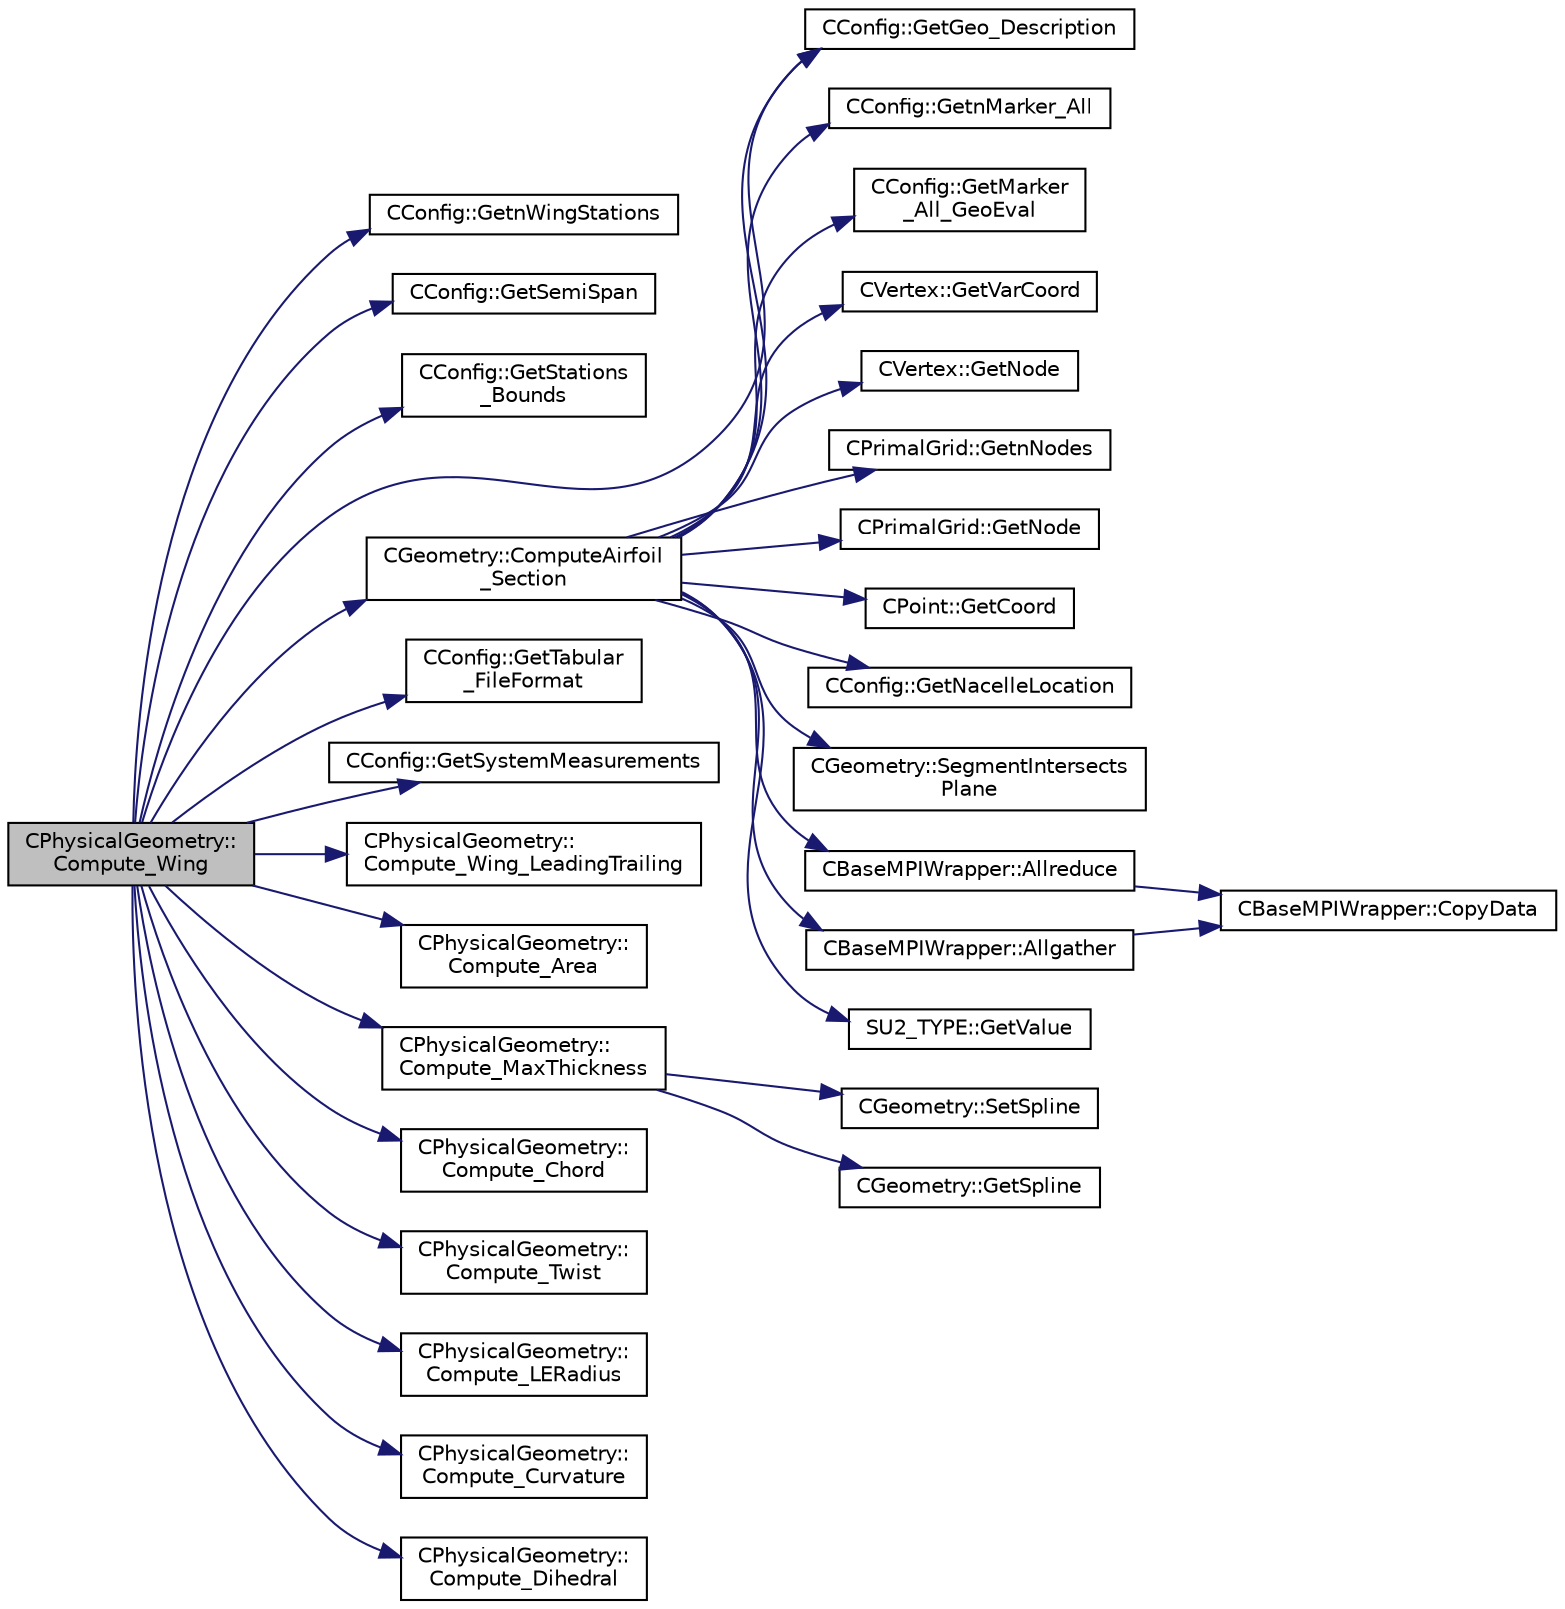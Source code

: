 digraph "CPhysicalGeometry::Compute_Wing"
{
  edge [fontname="Helvetica",fontsize="10",labelfontname="Helvetica",labelfontsize="10"];
  node [fontname="Helvetica",fontsize="10",shape=record];
  rankdir="LR";
  Node294 [label="CPhysicalGeometry::\lCompute_Wing",height=0.2,width=0.4,color="black", fillcolor="grey75", style="filled", fontcolor="black"];
  Node294 -> Node295 [color="midnightblue",fontsize="10",style="solid",fontname="Helvetica"];
  Node295 [label="CConfig::GetnWingStations",height=0.2,width=0.4,color="black", fillcolor="white", style="filled",URL="$class_c_config.html#a2ce243caa05988b4dc407aa8eaaa5403",tooltip="Get the number of sections for computing internal volume. "];
  Node294 -> Node296 [color="midnightblue",fontsize="10",style="solid",fontname="Helvetica"];
  Node296 [label="CConfig::GetSemiSpan",height=0.2,width=0.4,color="black", fillcolor="white", style="filled",URL="$class_c_config.html#a6654e8460b586ec7022ded455af379d1",tooltip="Get the wing semi span. "];
  Node294 -> Node297 [color="midnightblue",fontsize="10",style="solid",fontname="Helvetica"];
  Node297 [label="CConfig::GetStations\l_Bounds",height=0.2,width=0.4,color="black", fillcolor="white", style="filled",URL="$class_c_config.html#ac43fb5306bfa01ee8bb073bdca34b871",tooltip="Get the value of the limits for the sections. "];
  Node294 -> Node298 [color="midnightblue",fontsize="10",style="solid",fontname="Helvetica"];
  Node298 [label="CConfig::GetGeo_Description",height=0.2,width=0.4,color="black", fillcolor="white", style="filled",URL="$class_c_config.html#aa442a0400020ede3ab81c2d9a966f8c3",tooltip="Get Description of the geometry to be analyzed. "];
  Node294 -> Node299 [color="midnightblue",fontsize="10",style="solid",fontname="Helvetica"];
  Node299 [label="CGeometry::ComputeAirfoil\l_Section",height=0.2,width=0.4,color="black", fillcolor="white", style="filled",URL="$class_c_geometry.html#a136d597cdcaa37dab258f69727a70a53",tooltip="A virtual member. "];
  Node299 -> Node300 [color="midnightblue",fontsize="10",style="solid",fontname="Helvetica"];
  Node300 [label="CConfig::GetnMarker_All",height=0.2,width=0.4,color="black", fillcolor="white", style="filled",URL="$class_c_config.html#a300c4884edfc0c2acf395036439004f4",tooltip="Get the total number of boundary markers including send/receive domains. "];
  Node299 -> Node301 [color="midnightblue",fontsize="10",style="solid",fontname="Helvetica"];
  Node301 [label="CConfig::GetMarker\l_All_GeoEval",height=0.2,width=0.4,color="black", fillcolor="white", style="filled",URL="$class_c_config.html#a0d3d6a63fed3394fa2e2842e260494db",tooltip="Get the monitoring information for a marker val_marker. "];
  Node299 -> Node302 [color="midnightblue",fontsize="10",style="solid",fontname="Helvetica"];
  Node302 [label="CVertex::GetVarCoord",height=0.2,width=0.4,color="black", fillcolor="white", style="filled",URL="$class_c_vertex.html#a060e712c827ad967dc5074539ca84d39",tooltip="Get the value of the coordinate variation due to a surface modification. "];
  Node299 -> Node303 [color="midnightblue",fontsize="10",style="solid",fontname="Helvetica"];
  Node303 [label="CVertex::GetNode",height=0.2,width=0.4,color="black", fillcolor="white", style="filled",URL="$class_c_vertex.html#a95c513bf927464157ed96b6c79779a1f",tooltip="Get the node of the vertex. "];
  Node299 -> Node304 [color="midnightblue",fontsize="10",style="solid",fontname="Helvetica"];
  Node304 [label="CPrimalGrid::GetnNodes",height=0.2,width=0.4,color="black", fillcolor="white", style="filled",URL="$class_c_primal_grid.html#a0efbf2f8391d5177d92bd850016a3783",tooltip="A pure virtual member. "];
  Node299 -> Node305 [color="midnightblue",fontsize="10",style="solid",fontname="Helvetica"];
  Node305 [label="CPrimalGrid::GetNode",height=0.2,width=0.4,color="black", fillcolor="white", style="filled",URL="$class_c_primal_grid.html#a4fc7b6b6ac5025325c7e68fb56fbeef8",tooltip="A pure virtual member. "];
  Node299 -> Node306 [color="midnightblue",fontsize="10",style="solid",fontname="Helvetica"];
  Node306 [label="CPoint::GetCoord",height=0.2,width=0.4,color="black", fillcolor="white", style="filled",URL="$class_c_point.html#a95fe081d22e96e190cb3edcbf0d6525f",tooltip="Get the coordinates dor the control volume. "];
  Node299 -> Node298 [color="midnightblue",fontsize="10",style="solid",fontname="Helvetica"];
  Node299 -> Node307 [color="midnightblue",fontsize="10",style="solid",fontname="Helvetica"];
  Node307 [label="CConfig::GetNacelleLocation",height=0.2,width=0.4,color="black", fillcolor="white", style="filled",URL="$class_c_config.html#aa0cea4ab0d11d77fdec385ad72c6451e",tooltip="Get the defintion of the nacelle location. "];
  Node299 -> Node308 [color="midnightblue",fontsize="10",style="solid",fontname="Helvetica"];
  Node308 [label="CGeometry::SegmentIntersects\lPlane",height=0.2,width=0.4,color="black", fillcolor="white", style="filled",URL="$class_c_geometry.html#ab9320eb94dc9da5fa75194c90d5bf54d",tooltip="Compute the intersection between a segment and a plane. "];
  Node299 -> Node309 [color="midnightblue",fontsize="10",style="solid",fontname="Helvetica"];
  Node309 [label="CBaseMPIWrapper::Allreduce",height=0.2,width=0.4,color="black", fillcolor="white", style="filled",URL="$class_c_base_m_p_i_wrapper.html#a637b6fd917a8ca91ce748ba88e0d66b6"];
  Node309 -> Node310 [color="midnightblue",fontsize="10",style="solid",fontname="Helvetica"];
  Node310 [label="CBaseMPIWrapper::CopyData",height=0.2,width=0.4,color="black", fillcolor="white", style="filled",URL="$class_c_base_m_p_i_wrapper.html#a4725cc1dd65b161b483e812a538a5e36"];
  Node299 -> Node311 [color="midnightblue",fontsize="10",style="solid",fontname="Helvetica"];
  Node311 [label="CBaseMPIWrapper::Allgather",height=0.2,width=0.4,color="black", fillcolor="white", style="filled",URL="$class_c_base_m_p_i_wrapper.html#a55195abbb7206e08a4933fa53cd41923"];
  Node311 -> Node310 [color="midnightblue",fontsize="10",style="solid",fontname="Helvetica"];
  Node299 -> Node312 [color="midnightblue",fontsize="10",style="solid",fontname="Helvetica"];
  Node312 [label="SU2_TYPE::GetValue",height=0.2,width=0.4,color="black", fillcolor="white", style="filled",URL="$namespace_s_u2___t_y_p_e.html#a0ed43473f5a450ce028d088427bf10cb",tooltip="Get the (primitive) value of the datatype (needs to be implemented for each new type). "];
  Node294 -> Node313 [color="midnightblue",fontsize="10",style="solid",fontname="Helvetica"];
  Node313 [label="CConfig::GetTabular\l_FileFormat",height=0.2,width=0.4,color="black", fillcolor="white", style="filled",URL="$class_c_config.html#ada7c747b29da89590dfbcc33e62e8f3e",tooltip="Get the format of the output solution. "];
  Node294 -> Node314 [color="midnightblue",fontsize="10",style="solid",fontname="Helvetica"];
  Node314 [label="CConfig::GetSystemMeasurements",height=0.2,width=0.4,color="black", fillcolor="white", style="filled",URL="$class_c_config.html#afbc5c2467fd51eafa6e05e5bda7d3d3e",tooltip="Governing equations of the flow (it can be different from the run time equation). ..."];
  Node294 -> Node315 [color="midnightblue",fontsize="10",style="solid",fontname="Helvetica"];
  Node315 [label="CPhysicalGeometry::\lCompute_Wing_LeadingTrailing",height=0.2,width=0.4,color="black", fillcolor="white", style="filled",URL="$class_c_physical_geometry.html#a39748319b647e821cc74e60ba87520b1",tooltip="Compute the leading/trailing edge location of an airfoil. "];
  Node294 -> Node316 [color="midnightblue",fontsize="10",style="solid",fontname="Helvetica"];
  Node316 [label="CPhysicalGeometry::\lCompute_Area",height=0.2,width=0.4,color="black", fillcolor="white", style="filled",URL="$class_c_physical_geometry.html#a344c445370d3777ef2c639cad9bf28c6",tooltip="Compute the area of an airfoil. "];
  Node294 -> Node317 [color="midnightblue",fontsize="10",style="solid",fontname="Helvetica"];
  Node317 [label="CPhysicalGeometry::\lCompute_MaxThickness",height=0.2,width=0.4,color="black", fillcolor="white", style="filled",URL="$class_c_physical_geometry.html#a1f25641d4f21ebb86157b2f1180227b6",tooltip="Compute the maximum thickness of an airfoil. "];
  Node317 -> Node318 [color="midnightblue",fontsize="10",style="solid",fontname="Helvetica"];
  Node318 [label="CGeometry::SetSpline",height=0.2,width=0.4,color="black", fillcolor="white", style="filled",URL="$class_c_geometry.html#a43b3e85441f722eac189104e464c5358",tooltip="Given arrays x[1..n] and y[1..n] containing a tabulated function, i.e., yi = f(xi), with x1 < x2 < . . . < xN , and given values yp1 and ypn for the first derivative of the interpolating function at points 1 and n, respectively, this routine returns an array y2[1..n] that contains the second derivatives of the interpolating function at the tabulated points xi. If yp1 and/or ypn are equal to 1 × 1030 or larger, the routine is signaled to set the corresponding boundary condition for a natural spline, with zero second derivative on that boundary. Numerical Recipes: The Art of Scientific Computing, Third Edition in C++. "];
  Node317 -> Node319 [color="midnightblue",fontsize="10",style="solid",fontname="Helvetica"];
  Node319 [label="CGeometry::GetSpline",height=0.2,width=0.4,color="black", fillcolor="white", style="filled",URL="$class_c_geometry.html#ad38cb6e163b9c298a3c5922ecd5c7968",tooltip="Given the arrays xa[1..n] and ya[1..n], which tabulate a function (with the xai’s in order)..."];
  Node294 -> Node320 [color="midnightblue",fontsize="10",style="solid",fontname="Helvetica"];
  Node320 [label="CPhysicalGeometry::\lCompute_Chord",height=0.2,width=0.4,color="black", fillcolor="white", style="filled",URL="$class_c_physical_geometry.html#af8acc167099b1ff40c9f1426d74f06f3",tooltip="Compute the chord of an airfoil. "];
  Node294 -> Node321 [color="midnightblue",fontsize="10",style="solid",fontname="Helvetica"];
  Node321 [label="CPhysicalGeometry::\lCompute_Twist",height=0.2,width=0.4,color="black", fillcolor="white", style="filled",URL="$class_c_physical_geometry.html#acea9117dcbf35f5b32c89c1851c4596b",tooltip="Compute the twist of an airfoil. "];
  Node294 -> Node322 [color="midnightblue",fontsize="10",style="solid",fontname="Helvetica"];
  Node322 [label="CPhysicalGeometry::\lCompute_LERadius",height=0.2,width=0.4,color="black", fillcolor="white", style="filled",URL="$class_c_physical_geometry.html#a3802e8af1449958a24e0ee3e418fcee3",tooltip="Compute the chord of an airfoil. "];
  Node294 -> Node323 [color="midnightblue",fontsize="10",style="solid",fontname="Helvetica"];
  Node323 [label="CPhysicalGeometry::\lCompute_Curvature",height=0.2,width=0.4,color="black", fillcolor="white", style="filled",URL="$class_c_physical_geometry.html#a9c137c12e114edd3cbf48287937b0dc0",tooltip="Compute the curvature of a wing. "];
  Node294 -> Node324 [color="midnightblue",fontsize="10",style="solid",fontname="Helvetica"];
  Node324 [label="CPhysicalGeometry::\lCompute_Dihedral",height=0.2,width=0.4,color="black", fillcolor="white", style="filled",URL="$class_c_physical_geometry.html#a04a23b2e1d1932f6df2d2ee2d83d6536",tooltip="Compute the dihedral of a wing. "];
}
